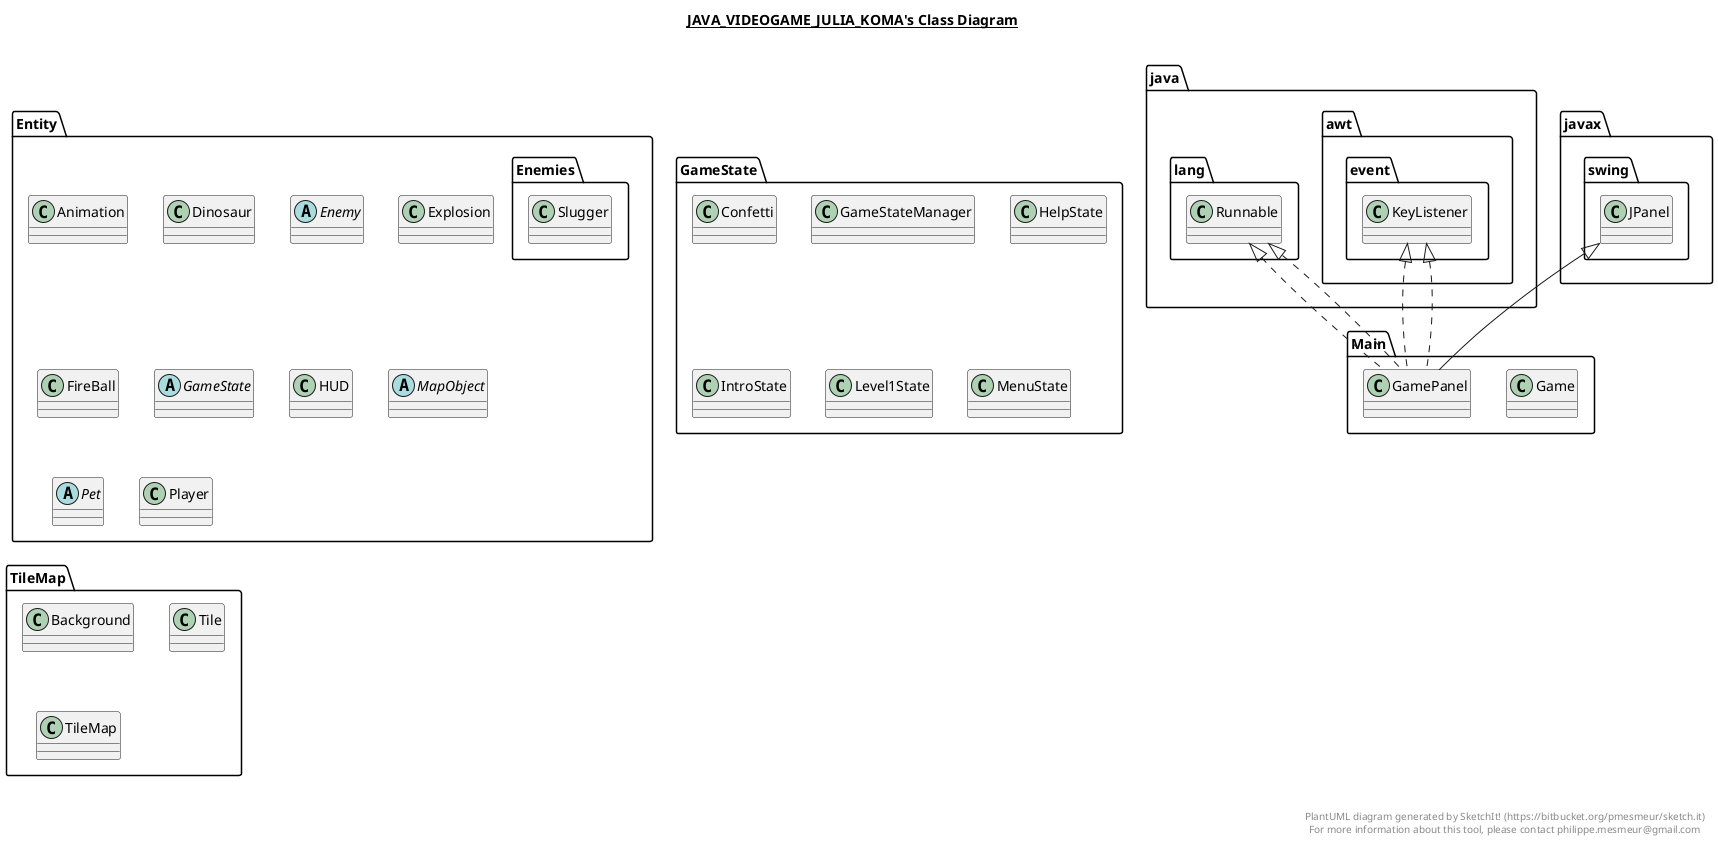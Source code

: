 @startuml

title __JAVA_VIDEOGAME_JULIA_KOMA's Class Diagram__\n

  namespace Entity {
    class Entity.Animation {
    }
  }
  

  namespace Entity {
    class Entity.Animation {
    }
  }
  

  namespace Entity {
    class Entity.Dinosaur {
    }
  }
  

  namespace Entity {
    class Entity.Dinosaur {
    }
  }
  

  namespace Entity {
    namespace Enemies {
      class Entity.Enemies.Slugger {
      }
    }
  }
  

  namespace Entity {
    namespace Enemies {
      class Entity.Enemies.Slugger {
      }
    }
  }
  

  namespace Entity {
    abstract class Entity.Enemy {
    }
  }
  

  namespace Entity {
    abstract class Entity.Enemy {
    }
  }
  

  namespace Entity {
    class Entity.Explosion {
    }
  }
  

  namespace Entity {
    class Entity.Explosion {
    }
  }
  

  namespace Entity {
    class Entity.FireBall {
    }
  }
  

  namespace Entity {
    class Entity.FireBall {
    }
  }
  

  namespace Entity {
    abstract class Entity.GameState {
    }
  }
  

  namespace Entity {
    abstract class Entity.GameState {
    }
  }
  

  namespace Entity {
    class Entity.HUD {
    }
  }
  

  namespace Entity {
    class Entity.HUD {
    }
  }
  

  namespace Entity {
    abstract class Entity.MapObject {
    }
  }
  

  namespace Entity {
    abstract class Entity.MapObject {
    }
  }
  

  namespace Entity {
    abstract class Entity.Pet {
    }
  }
  

  namespace Entity {
    abstract class Entity.Pet {
    }
  }
  

  namespace Entity {
    class Entity.Player {
    }
  }
  

  namespace Entity {
    class Entity.Player {
    }
  }
  

  namespace GameState {
    class GameState.Confetti {
    }
  }
  

  namespace GameState {
    class GameState.Confetti {
    }
  }
  

  namespace GameState {
    class GameState.GameStateManager {
    }
  }
  

  namespace GameState {
    class GameState.GameStateManager {
    }
  }
  

  namespace GameState {
    class GameState.HelpState {
    }
  }
  

  namespace GameState {
    class GameState.HelpState {
    }
  }
  

  namespace GameState {
    class GameState.IntroState {
    }
  }
  

  namespace GameState {
    class GameState.IntroState {
    }
  }
  

  namespace GameState {
    class GameState.Level1State {
    }
  }
  

  namespace GameState {
    class GameState.Level1State {
    }
  }
  

  namespace GameState {
    class GameState.MenuState {
    }
  }
  

  namespace GameState {
    class GameState.MenuState {
    }
  }
  

  namespace Main {
    class Main.Game {
    }
  }
  

  namespace Main {
    class Main.Game {
    }
  }
  

  namespace Main {
    class Main.GamePanel {
    }
  }
  

  namespace Main {
    class Main.GamePanel {
    }
  }
  

  namespace TileMap {
    class TileMap.Background {
    }
  }
  

  namespace TileMap {
    class TileMap.Background {
    }
  }
  

  namespace TileMap {
    class TileMap.Tile {
    }
  }
  

  namespace TileMap {
    class TileMap.Tile {
    }
  }
  

  namespace TileMap {
    class TileMap.TileMap {
    }
  }
  

  namespace TileMap {
    class TileMap.TileMap {
    }
  }
  

  Main.GamePanel .up.|> java.awt.event.KeyListener
  Main.GamePanel .up.|> java.lang.Runnable
  Main.GamePanel -up-|> javax.swing.JPanel
  Main.GamePanel .up.|> KeyListener
  Main.GamePanel .up.|> Runnable


right footer


PlantUML diagram generated by SketchIt! (https://bitbucket.org/pmesmeur/sketch.it)
For more information about this tool, please contact philippe.mesmeur@gmail.com
endfooter

@enduml
